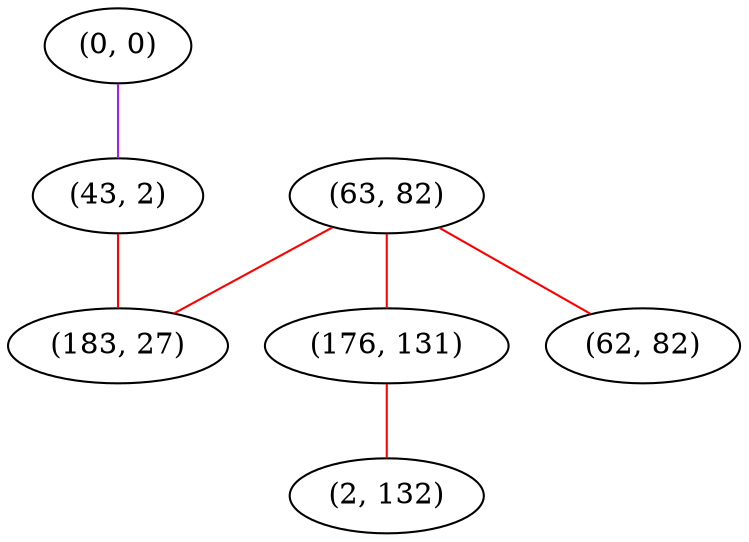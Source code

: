graph "" {
"(0, 0)";
"(63, 82)";
"(176, 131)";
"(43, 2)";
"(183, 27)";
"(62, 82)";
"(2, 132)";
"(0, 0)" -- "(43, 2)"  [color=purple, key=0, weight=4];
"(63, 82)" -- "(183, 27)"  [color=red, key=0, weight=1];
"(63, 82)" -- "(176, 131)"  [color=red, key=0, weight=1];
"(63, 82)" -- "(62, 82)"  [color=red, key=0, weight=1];
"(176, 131)" -- "(2, 132)"  [color=red, key=0, weight=1];
"(43, 2)" -- "(183, 27)"  [color=red, key=0, weight=1];
}
